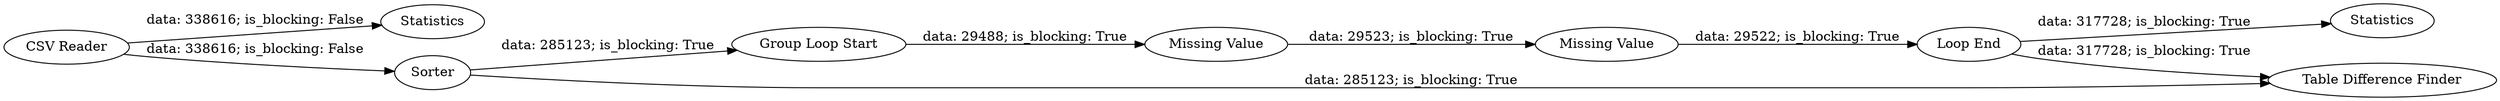 digraph {
	"8838916951141304752_2" [label="CSV Reader"]
	"8838916951141304752_13" [label="Loop End"]
	"8838916951141304752_15" [label=Statistics]
	"8838916951141304752_17" [label=Sorter]
	"8838916951141304752_10" [label="Group Loop Start"]
	"8838916951141304752_16" [label="Table Difference Finder"]
	"8838916951141304752_11" [label="Missing Value"]
	"8838916951141304752_14" [label=Statistics]
	"8838916951141304752_12" [label="Missing Value"]
	"8838916951141304752_13" -> "8838916951141304752_16" [label="data: 317728; is_blocking: True"]
	"8838916951141304752_13" -> "8838916951141304752_14" [label="data: 317728; is_blocking: True"]
	"8838916951141304752_17" -> "8838916951141304752_16" [label="data: 285123; is_blocking: True"]
	"8838916951141304752_2" -> "8838916951141304752_17" [label="data: 338616; is_blocking: False"]
	"8838916951141304752_11" -> "8838916951141304752_12" [label="data: 29523; is_blocking: True"]
	"8838916951141304752_10" -> "8838916951141304752_11" [label="data: 29488; is_blocking: True"]
	"8838916951141304752_2" -> "8838916951141304752_15" [label="data: 338616; is_blocking: False"]
	"8838916951141304752_12" -> "8838916951141304752_13" [label="data: 29522; is_blocking: True"]
	"8838916951141304752_17" -> "8838916951141304752_10" [label="data: 285123; is_blocking: True"]
	rankdir=LR
}
